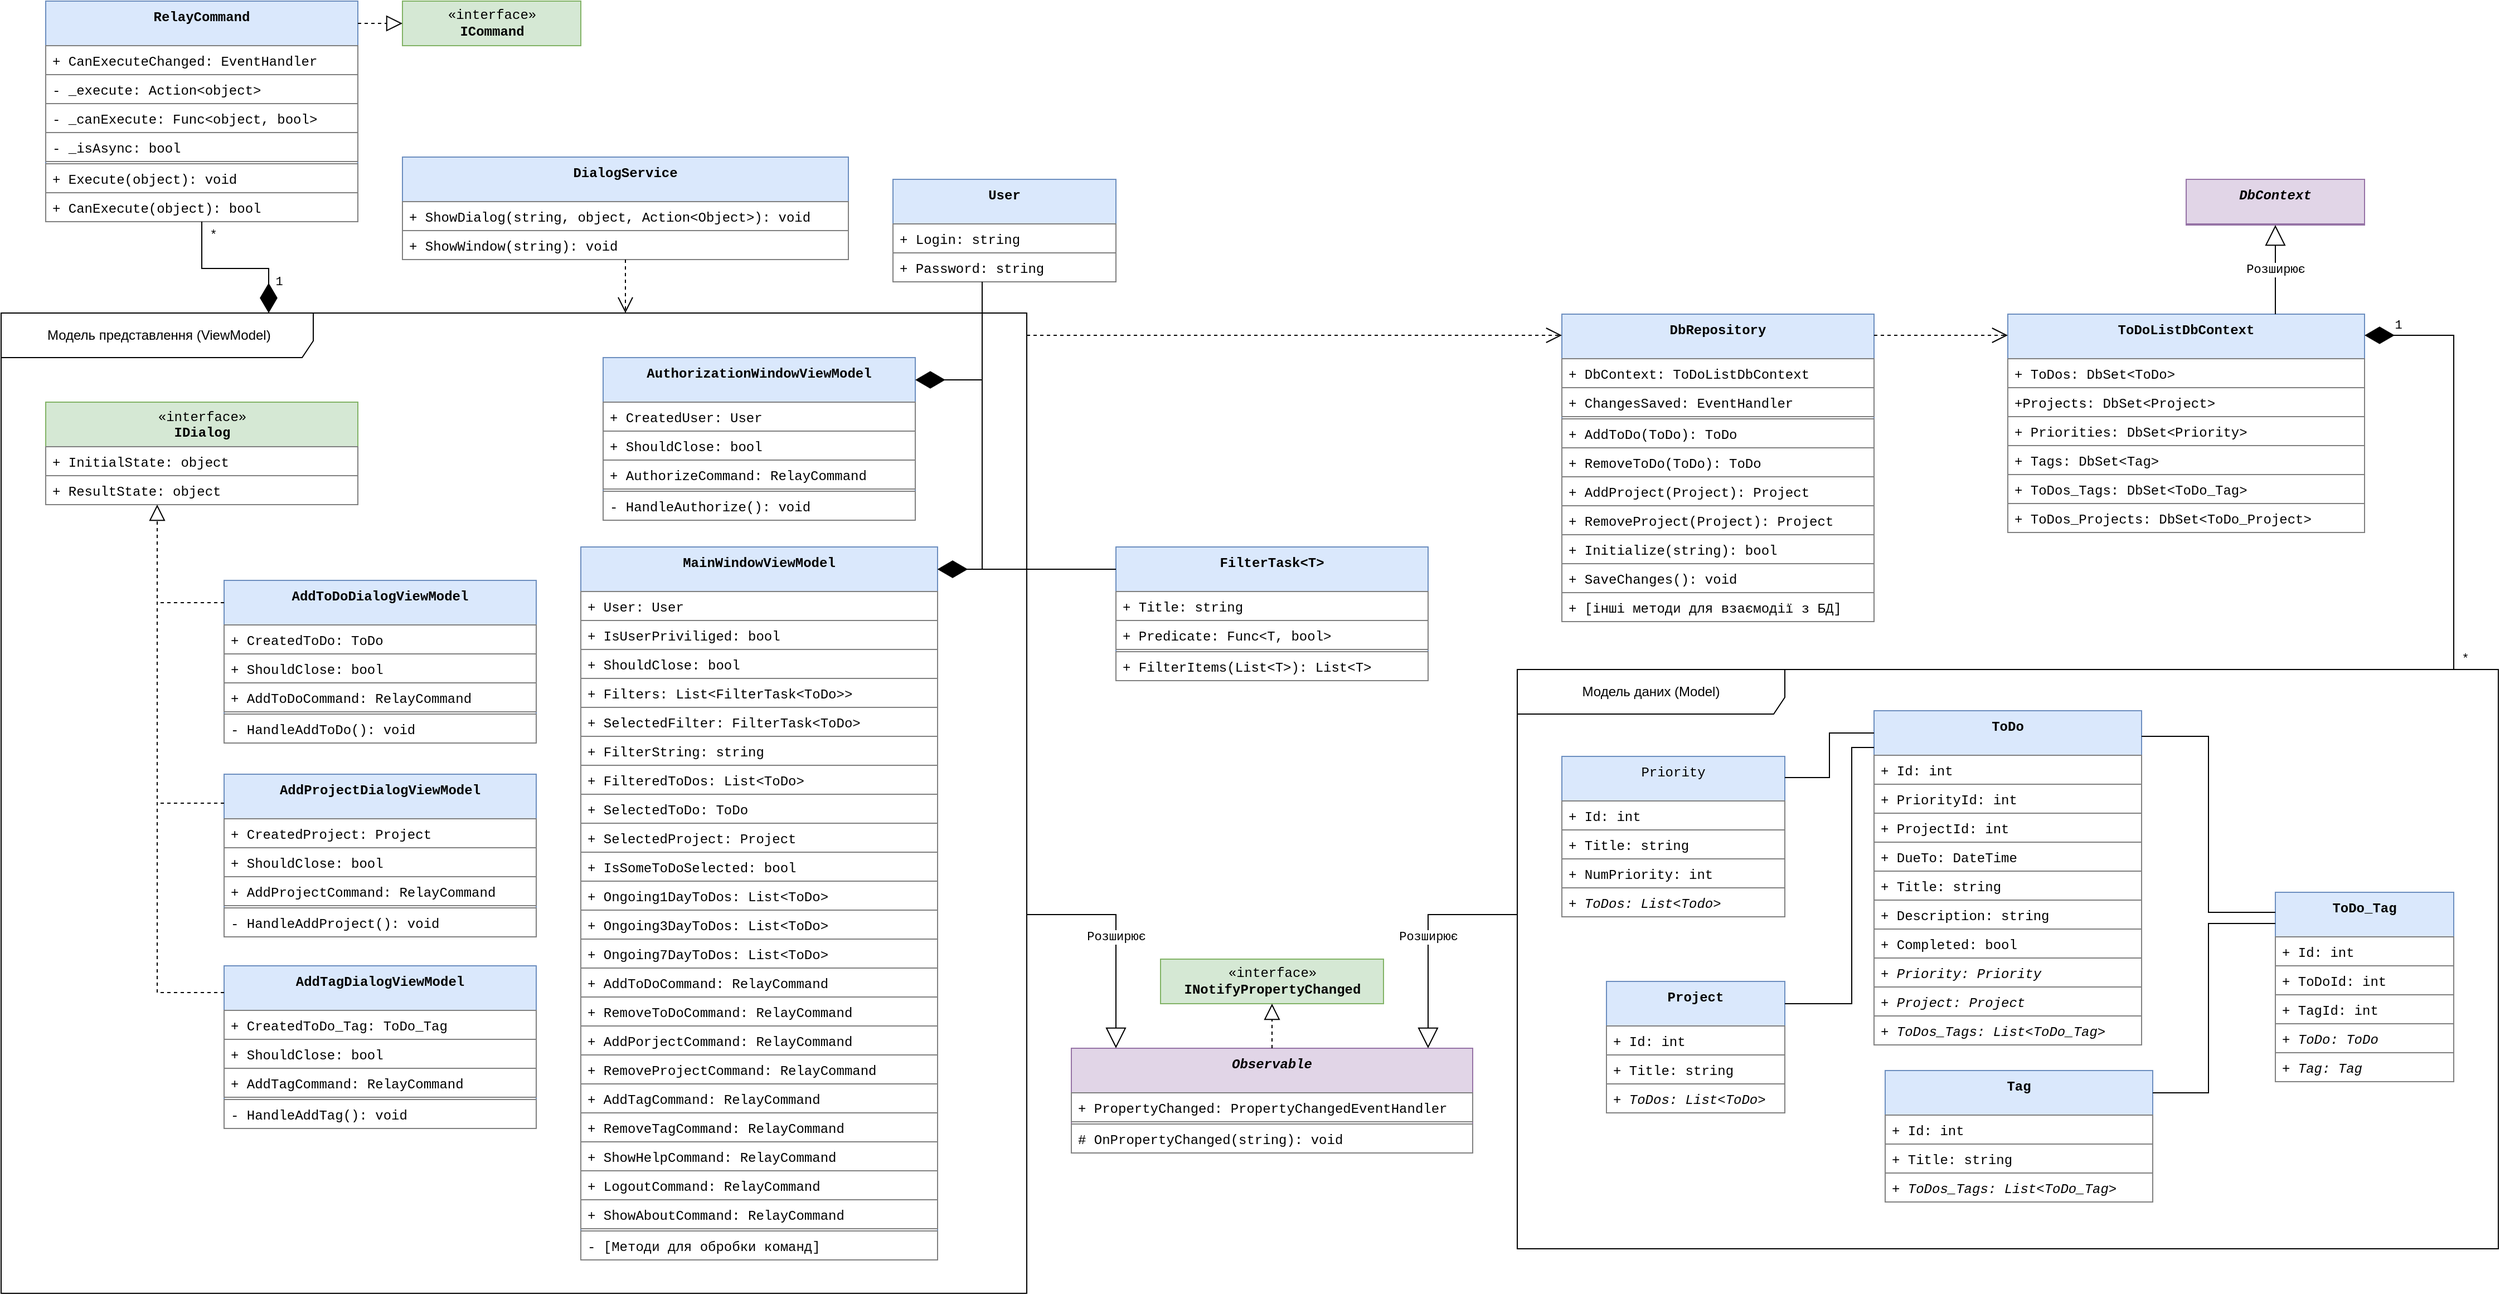 <mxfile version="19.0.3" type="device"><diagram id="RS2l48q-nbAI-4W2mvSe" name="Page-1"><mxGraphModel dx="1182" dy="848" grid="1" gridSize="10" guides="1" tooltips="1" connect="1" arrows="1" fold="1" page="1" pageScale="1" pageWidth="2320" pageHeight="1240" background="#ffffff" math="0" shadow="0"><root><mxCell id="0"/><mxCell id="1" parent="0"/><mxCell id="kv1j0oA7Z8AShm-jn4F2-49" value="&amp;nbsp;Модель представлення (ViewModel)" style="shape=umlFrame;whiteSpace=wrap;html=1;width=280;height=40;" parent="1" vertex="1"><mxGeometry x="40" y="320" width="920" height="880" as="geometry"/></mxCell><mxCell id="WRTjsWJMgyWHEoqQZeNi-57" value="Модель даних (Model)" style="shape=umlFrame;whiteSpace=wrap;html=1;width=240;height=40;" parent="1" vertex="1"><mxGeometry x="1400" y="640" width="880" height="520" as="geometry"/></mxCell><mxCell id="4WrdhrVN4Ro-lNn13zBZ-1" value="Observable" style="swimlane;fontStyle=3;align=center;verticalAlign=top;childLayout=stackLayout;horizontal=1;startSize=40;horizontalStack=0;resizeParent=1;resizeParentMax=0;resizeLast=0;collapsible=1;marginBottom=0;fontFamily=Courier New;fillColor=#e1d5e7;strokeColor=#9673a6;" parent="1" vertex="1"><mxGeometry x="1000" y="980" width="360" height="94" as="geometry"/></mxCell><mxCell id="4WrdhrVN4Ro-lNn13zBZ-2" value="+ PropertyChanged: PropertyChangedEventHandler" style="text;strokeColor=#808080;fillColor=none;align=left;verticalAlign=top;spacingLeft=4;spacingRight=4;overflow=hidden;rotatable=0;points=[[0,0.5],[1,0.5]];portConstraint=eastwest;fontFamily=Courier New;" parent="4WrdhrVN4Ro-lNn13zBZ-1" vertex="1"><mxGeometry y="40" width="360" height="26" as="geometry"/></mxCell><mxCell id="4WrdhrVN4Ro-lNn13zBZ-3" value="" style="line;strokeWidth=2;fillColor=none;align=left;verticalAlign=middle;spacingTop=-1;spacingLeft=3;spacingRight=3;rotatable=0;labelPosition=right;points=[];portConstraint=eastwest;rotation=0;strokeColor=none;" parent="4WrdhrVN4Ro-lNn13zBZ-1" vertex="1"><mxGeometry y="66" width="360" height="2" as="geometry"/></mxCell><mxCell id="4WrdhrVN4Ro-lNn13zBZ-4" value="# OnPropertyChanged(string): void" style="text;strokeColor=#808080;fillColor=none;align=left;verticalAlign=top;spacingLeft=4;spacingRight=4;overflow=hidden;rotatable=0;points=[[0,0.5],[1,0.5]];portConstraint=eastwest;fontFamily=Courier New;" parent="4WrdhrVN4Ro-lNn13zBZ-1" vertex="1"><mxGeometry y="68" width="360" height="26" as="geometry"/></mxCell><mxCell id="4WrdhrVN4Ro-lNn13zBZ-5" value="«interface»&lt;br&gt;&lt;b&gt;INotifyPropertyChanged&lt;/b&gt;" style="html=1;fontFamily=Courier New;fillColor=#d5e8d4;strokeColor=#82b366;" parent="1" vertex="1"><mxGeometry x="1080" y="900" width="200" height="40" as="geometry"/></mxCell><mxCell id="4WrdhrVN4Ro-lNn13zBZ-6" value="" style="endArrow=block;dashed=1;endFill=0;endSize=12;html=1;rounded=0;fontFamily=Courier New;" parent="1" source="4WrdhrVN4Ro-lNn13zBZ-1" target="4WrdhrVN4Ro-lNn13zBZ-5" edge="1"><mxGeometry width="160" relative="1" as="geometry"><mxPoint x="910" y="1226" as="sourcePoint"/><mxPoint x="1070" y="1226" as="targetPoint"/></mxGeometry></mxCell><mxCell id="4WrdhrVN4Ro-lNn13zBZ-7" value="«interface»&lt;br&gt;&lt;b&gt;ICommand&lt;/b&gt;" style="html=1;fontFamily=Courier New;fillColor=#d5e8d4;strokeColor=#82b366;" parent="1" vertex="1"><mxGeometry x="400" y="40" width="160" height="40" as="geometry"/></mxCell><mxCell id="4WrdhrVN4Ro-lNn13zBZ-8" value="RelayCommand" style="swimlane;fontStyle=1;align=center;verticalAlign=top;childLayout=stackLayout;horizontal=1;startSize=40;horizontalStack=0;resizeParent=1;resizeParentMax=0;resizeLast=0;collapsible=1;marginBottom=0;fontFamily=Courier New;fillColor=#dae8fc;strokeColor=#6c8ebf;" parent="1" vertex="1"><mxGeometry x="80" y="40" width="280" height="198" as="geometry"/></mxCell><mxCell id="4WrdhrVN4Ro-lNn13zBZ-9" value="+ CanExecuteChanged: EventHandler" style="text;strokeColor=#808080;fillColor=none;align=left;verticalAlign=top;spacingLeft=4;spacingRight=4;overflow=hidden;rotatable=0;points=[[0,0.5],[1,0.5]];portConstraint=eastwest;fontFamily=Courier New;" parent="4WrdhrVN4Ro-lNn13zBZ-8" vertex="1"><mxGeometry y="40" width="280" height="26" as="geometry"/></mxCell><mxCell id="4WrdhrVN4Ro-lNn13zBZ-13" value="- _execute: Action&lt;object&gt;" style="text;strokeColor=#808080;fillColor=none;align=left;verticalAlign=top;spacingLeft=4;spacingRight=4;overflow=hidden;rotatable=0;points=[[0,0.5],[1,0.5]];portConstraint=eastwest;fontFamily=Courier New;" parent="4WrdhrVN4Ro-lNn13zBZ-8" vertex="1"><mxGeometry y="66" width="280" height="26" as="geometry"/></mxCell><mxCell id="4WrdhrVN4Ro-lNn13zBZ-14" value="- _canExecute: Func&lt;object, bool&gt;" style="text;strokeColor=#808080;fillColor=none;align=left;verticalAlign=top;spacingLeft=4;spacingRight=4;overflow=hidden;rotatable=0;points=[[0,0.5],[1,0.5]];portConstraint=eastwest;fontFamily=Courier New;" parent="4WrdhrVN4Ro-lNn13zBZ-8" vertex="1"><mxGeometry y="92" width="280" height="26" as="geometry"/></mxCell><mxCell id="kv1j0oA7Z8AShm-jn4F2-1" value="- _isAsync: bool" style="text;strokeColor=#808080;fillColor=none;align=left;verticalAlign=top;spacingLeft=4;spacingRight=4;overflow=hidden;rotatable=0;points=[[0,0.5],[1,0.5]];portConstraint=eastwest;fontFamily=Courier New;" parent="4WrdhrVN4Ro-lNn13zBZ-8" vertex="1"><mxGeometry y="118" width="280" height="26" as="geometry"/></mxCell><mxCell id="4WrdhrVN4Ro-lNn13zBZ-10" value="" style="line;strokeWidth=2;fillColor=none;align=left;verticalAlign=middle;spacingTop=-1;spacingLeft=3;spacingRight=3;rotatable=0;labelPosition=right;points=[];portConstraint=eastwest;rotation=0;strokeColor=none;" parent="4WrdhrVN4Ro-lNn13zBZ-8" vertex="1"><mxGeometry y="144" width="280" height="2" as="geometry"/></mxCell><mxCell id="4WrdhrVN4Ro-lNn13zBZ-11" value="+ Execute(object): void" style="text;strokeColor=#808080;fillColor=none;align=left;verticalAlign=top;spacingLeft=4;spacingRight=4;overflow=hidden;rotatable=0;points=[[0,0.5],[1,0.5]];portConstraint=eastwest;fontFamily=Courier New;" parent="4WrdhrVN4Ro-lNn13zBZ-8" vertex="1"><mxGeometry y="146" width="280" height="26" as="geometry"/></mxCell><mxCell id="4WrdhrVN4Ro-lNn13zBZ-15" value="+ CanExecute(object): bool" style="text;strokeColor=#808080;fillColor=none;align=left;verticalAlign=top;spacingLeft=4;spacingRight=4;overflow=hidden;rotatable=0;points=[[0,0.5],[1,0.5]];portConstraint=eastwest;fontFamily=Courier New;" parent="4WrdhrVN4Ro-lNn13zBZ-8" vertex="1"><mxGeometry y="172" width="280" height="26" as="geometry"/></mxCell><mxCell id="4WrdhrVN4Ro-lNn13zBZ-12" value="" style="endArrow=block;dashed=1;endFill=0;endSize=12;html=1;rounded=0;fontFamily=Courier New;edgeStyle=orthogonalEdgeStyle;" parent="1" source="4WrdhrVN4Ro-lNn13zBZ-8" target="4WrdhrVN4Ro-lNn13zBZ-7" edge="1"><mxGeometry width="160" relative="1" as="geometry"><mxPoint x="-770" y="364.5" as="sourcePoint"/><mxPoint x="-770" y="284.5" as="targetPoint"/><Array as="points"><mxPoint x="380" y="60"/><mxPoint x="380" y="60"/></Array></mxGeometry></mxCell><mxCell id="4WrdhrVN4Ro-lNn13zBZ-19" value="AuthorizationWindowViewModel" style="swimlane;fontStyle=1;align=center;verticalAlign=top;childLayout=stackLayout;horizontal=1;startSize=40;horizontalStack=0;resizeParent=1;resizeParentMax=0;resizeLast=0;collapsible=1;marginBottom=0;fontFamily=Courier New;fillColor=#dae8fc;strokeColor=#6c8ebf;" parent="1" vertex="1"><mxGeometry x="580" y="360" width="280" height="146" as="geometry"/></mxCell><mxCell id="kv1j0oA7Z8AShm-jn4F2-19" value="+ CreatedUser: User" style="text;strokeColor=#808080;fillColor=none;align=left;verticalAlign=top;spacingLeft=4;spacingRight=4;overflow=hidden;rotatable=0;points=[[0,0.5],[1,0.5]];portConstraint=eastwest;fontFamily=Courier New;" parent="4WrdhrVN4Ro-lNn13zBZ-19" vertex="1"><mxGeometry y="40" width="280" height="26" as="geometry"/></mxCell><mxCell id="kv1j0oA7Z8AShm-jn4F2-20" value="+ ShouldClose: bool" style="text;strokeColor=#808080;fillColor=none;align=left;verticalAlign=top;spacingLeft=4;spacingRight=4;overflow=hidden;rotatable=0;points=[[0,0.5],[1,0.5]];portConstraint=eastwest;fontFamily=Courier New;" parent="4WrdhrVN4Ro-lNn13zBZ-19" vertex="1"><mxGeometry y="66" width="280" height="26" as="geometry"/></mxCell><mxCell id="4WrdhrVN4Ro-lNn13zBZ-25" value="+ AuthorizeCommand: RelayCommand" style="text;strokeColor=#808080;fillColor=none;align=left;verticalAlign=top;spacingLeft=4;spacingRight=4;overflow=hidden;rotatable=0;points=[[0,0.5],[1,0.5]];portConstraint=eastwest;fontFamily=Courier New;" parent="4WrdhrVN4Ro-lNn13zBZ-19" vertex="1"><mxGeometry y="92" width="280" height="26" as="geometry"/></mxCell><mxCell id="4WrdhrVN4Ro-lNn13zBZ-21" value="" style="line;strokeWidth=2;fillColor=none;align=left;verticalAlign=middle;spacingTop=-1;spacingLeft=3;spacingRight=3;rotatable=0;labelPosition=right;points=[];portConstraint=eastwest;rotation=0;strokeColor=none;" parent="4WrdhrVN4Ro-lNn13zBZ-19" vertex="1"><mxGeometry y="118" width="280" height="2" as="geometry"/></mxCell><mxCell id="4WrdhrVN4Ro-lNn13zBZ-22" value="- HandleAuthorize(): void" style="text;strokeColor=#808080;fillColor=none;align=left;verticalAlign=top;spacingLeft=4;spacingRight=4;overflow=hidden;rotatable=0;points=[[0,0.5],[1,0.5]];portConstraint=eastwest;fontFamily=Courier New;" parent="4WrdhrVN4Ro-lNn13zBZ-19" vertex="1"><mxGeometry y="120" width="280" height="26" as="geometry"/></mxCell><mxCell id="4WrdhrVN4Ro-lNn13zBZ-27" value="*" style="endArrow=diamondThin;endFill=1;endSize=24;html=1;rounded=0;fontFamily=Courier New;edgeStyle=orthogonalEdgeStyle;sketch=0;" parent="1" source="4WrdhrVN4Ro-lNn13zBZ-8" target="kv1j0oA7Z8AShm-jn4F2-49" edge="1"><mxGeometry x="-0.831" y="10" width="160" relative="1" as="geometry"><mxPoint x="-420" y="678.5" as="sourcePoint"/><mxPoint x="-160.0" y="680.077" as="targetPoint"/><Array as="points"><mxPoint x="220" y="280"/><mxPoint x="280" y="280"/></Array><mxPoint as="offset"/></mxGeometry></mxCell><mxCell id="4WrdhrVN4Ro-lNn13zBZ-29" value="1" style="edgeLabel;html=1;align=center;verticalAlign=middle;resizable=0;points=[];fontFamily=Courier New;" parent="4WrdhrVN4Ro-lNn13zBZ-27" vertex="1" connectable="0"><mxGeometry x="0.045" y="1" relative="1" as="geometry"><mxPoint x="37" y="13" as="offset"/></mxGeometry></mxCell><mxCell id="4WrdhrVN4Ro-lNn13zBZ-39" value="ToDo" style="swimlane;fontStyle=1;align=center;verticalAlign=top;childLayout=stackLayout;horizontal=1;startSize=40;horizontalStack=0;resizeParent=1;resizeParentMax=0;resizeLast=0;collapsible=1;marginBottom=0;fontFamily=Courier New;fillColor=#dae8fc;strokeColor=#6c8ebf;" parent="1" vertex="1"><mxGeometry x="1720" y="677" width="240" height="300" as="geometry"/></mxCell><mxCell id="4WrdhrVN4Ro-lNn13zBZ-42" value="+ Id: int" style="text;strokeColor=#808080;fillColor=none;align=left;verticalAlign=top;spacingLeft=4;spacingRight=4;overflow=hidden;rotatable=0;points=[[0,0.5],[1,0.5]];portConstraint=eastwest;fontFamily=Courier New;" parent="4WrdhrVN4Ro-lNn13zBZ-39" vertex="1"><mxGeometry y="40" width="240" height="26" as="geometry"/></mxCell><mxCell id="WRTjsWJMgyWHEoqQZeNi-4" value="+ PriorityId: int" style="text;strokeColor=#808080;fillColor=none;align=left;verticalAlign=top;spacingLeft=4;spacingRight=4;overflow=hidden;rotatable=0;points=[[0,0.5],[1,0.5]];portConstraint=eastwest;fontFamily=Courier New;" parent="4WrdhrVN4Ro-lNn13zBZ-39" vertex="1"><mxGeometry y="66" width="240" height="26" as="geometry"/></mxCell><mxCell id="kv1j0oA7Z8AShm-jn4F2-7" value="+ ProjectId: int" style="text;strokeColor=#808080;fillColor=none;align=left;verticalAlign=top;spacingLeft=4;spacingRight=4;overflow=hidden;rotatable=0;points=[[0,0.5],[1,0.5]];portConstraint=eastwest;fontFamily=Courier New;" parent="4WrdhrVN4Ro-lNn13zBZ-39" vertex="1"><mxGeometry y="92" width="240" height="26" as="geometry"/></mxCell><mxCell id="WRTjsWJMgyWHEoqQZeNi-1" value="+ DueTo: DateTime" style="text;strokeColor=#808080;fillColor=none;align=left;verticalAlign=top;spacingLeft=4;spacingRight=4;overflow=hidden;rotatable=0;points=[[0,0.5],[1,0.5]];portConstraint=eastwest;fontFamily=Courier New;" parent="4WrdhrVN4Ro-lNn13zBZ-39" vertex="1"><mxGeometry y="118" width="240" height="26" as="geometry"/></mxCell><mxCell id="WRTjsWJMgyWHEoqQZeNi-2" value="+ Title: string" style="text;strokeColor=#808080;fillColor=none;align=left;verticalAlign=top;spacingLeft=4;spacingRight=4;overflow=hidden;rotatable=0;points=[[0,0.5],[1,0.5]];portConstraint=eastwest;fontFamily=Courier New;" parent="4WrdhrVN4Ro-lNn13zBZ-39" vertex="1"><mxGeometry y="144" width="240" height="26" as="geometry"/></mxCell><mxCell id="WRTjsWJMgyWHEoqQZeNi-3" value="+ Description: string" style="text;strokeColor=#808080;fillColor=none;align=left;verticalAlign=top;spacingLeft=4;spacingRight=4;overflow=hidden;rotatable=0;points=[[0,0.5],[1,0.5]];portConstraint=eastwest;fontFamily=Courier New;" parent="4WrdhrVN4Ro-lNn13zBZ-39" vertex="1"><mxGeometry y="170" width="240" height="26" as="geometry"/></mxCell><mxCell id="kv1j0oA7Z8AShm-jn4F2-8" value="+ Completed: bool" style="text;strokeColor=#808080;fillColor=none;align=left;verticalAlign=top;spacingLeft=4;spacingRight=4;overflow=hidden;rotatable=0;points=[[0,0.5],[1,0.5]];portConstraint=eastwest;fontFamily=Courier New;" parent="4WrdhrVN4Ro-lNn13zBZ-39" vertex="1"><mxGeometry y="196" width="240" height="26" as="geometry"/></mxCell><mxCell id="WRTjsWJMgyWHEoqQZeNi-5" value="+ Priority: Priority" style="text;strokeColor=#808080;fillColor=none;align=left;verticalAlign=top;spacingLeft=4;spacingRight=4;overflow=hidden;rotatable=0;points=[[0,0.5],[1,0.5]];portConstraint=eastwest;fontFamily=Courier New;fontStyle=2" parent="4WrdhrVN4Ro-lNn13zBZ-39" vertex="1"><mxGeometry y="222" width="240" height="26" as="geometry"/></mxCell><mxCell id="WRTjsWJMgyWHEoqQZeNi-24" value="+ Project: Project" style="text;strokeColor=#808080;fillColor=none;align=left;verticalAlign=top;spacingLeft=4;spacingRight=4;overflow=hidden;rotatable=0;points=[[0,0.5],[1,0.5]];portConstraint=eastwest;fontFamily=Courier New;fontStyle=2" parent="4WrdhrVN4Ro-lNn13zBZ-39" vertex="1"><mxGeometry y="248" width="240" height="26" as="geometry"/></mxCell><mxCell id="WRTjsWJMgyWHEoqQZeNi-23" value="+ ToDos_Tags: List&lt;ToDo_Tag&gt;" style="text;strokeColor=#808080;fillColor=none;align=left;verticalAlign=top;spacingLeft=4;spacingRight=4;overflow=hidden;rotatable=0;points=[[0,0.5],[1,0.5]];portConstraint=eastwest;fontFamily=Courier New;fontStyle=2" parent="4WrdhrVN4Ro-lNn13zBZ-39" vertex="1"><mxGeometry y="274" width="240" height="26" as="geometry"/></mxCell><mxCell id="WRTjsWJMgyWHEoqQZeNi-7" value="Priority" style="swimlane;fontStyle=0;align=center;verticalAlign=top;childLayout=stackLayout;horizontal=1;startSize=40;horizontalStack=0;resizeParent=1;resizeParentMax=0;resizeLast=0;collapsible=1;marginBottom=0;fontFamily=Courier New;fillColor=#dae8fc;strokeColor=#6c8ebf;" parent="1" vertex="1"><mxGeometry x="1440" y="718" width="200" height="144" as="geometry"/></mxCell><mxCell id="WRTjsWJMgyWHEoqQZeNi-8" value="+ Id: int" style="text;strokeColor=#808080;fillColor=none;align=left;verticalAlign=top;spacingLeft=4;spacingRight=4;overflow=hidden;rotatable=0;points=[[0,0.5],[1,0.5]];portConstraint=eastwest;fontFamily=Courier New;" parent="WRTjsWJMgyWHEoqQZeNi-7" vertex="1"><mxGeometry y="40" width="200" height="26" as="geometry"/></mxCell><mxCell id="WRTjsWJMgyWHEoqQZeNi-14" value="+ Title: string" style="text;strokeColor=#808080;fillColor=none;align=left;verticalAlign=top;spacingLeft=4;spacingRight=4;overflow=hidden;rotatable=0;points=[[0,0.5],[1,0.5]];portConstraint=eastwest;fontFamily=Courier New;" parent="WRTjsWJMgyWHEoqQZeNi-7" vertex="1"><mxGeometry y="66" width="200" height="26" as="geometry"/></mxCell><mxCell id="WRTjsWJMgyWHEoqQZeNi-15" value="+ NumPriority: int" style="text;strokeColor=#808080;fillColor=none;align=left;verticalAlign=top;spacingLeft=4;spacingRight=4;overflow=hidden;rotatable=0;points=[[0,0.5],[1,0.5]];portConstraint=eastwest;fontFamily=Courier New;" parent="WRTjsWJMgyWHEoqQZeNi-7" vertex="1"><mxGeometry y="92" width="200" height="26" as="geometry"/></mxCell><mxCell id="WRTjsWJMgyWHEoqQZeNi-16" value="+ ToDos: List&lt;Todo&gt;" style="text;strokeColor=#808080;fillColor=none;align=left;verticalAlign=top;spacingLeft=4;spacingRight=4;overflow=hidden;rotatable=0;points=[[0,0.5],[1,0.5]];portConstraint=eastwest;fontFamily=Courier New;fontStyle=2" parent="WRTjsWJMgyWHEoqQZeNi-7" vertex="1"><mxGeometry y="118" width="200" height="26" as="geometry"/></mxCell><mxCell id="WRTjsWJMgyWHEoqQZeNi-17" value="Tag" style="swimlane;fontStyle=1;align=center;verticalAlign=top;childLayout=stackLayout;horizontal=1;startSize=40;horizontalStack=0;resizeParent=1;resizeParentMax=0;resizeLast=0;collapsible=1;marginBottom=0;fontFamily=Courier New;fillColor=#dae8fc;strokeColor=#6c8ebf;" parent="1" vertex="1"><mxGeometry x="1730" y="1000" width="240" height="118" as="geometry"/></mxCell><mxCell id="WRTjsWJMgyWHEoqQZeNi-18" value="+ Id: int" style="text;strokeColor=#808080;fillColor=none;align=left;verticalAlign=top;spacingLeft=4;spacingRight=4;overflow=hidden;rotatable=0;points=[[0,0.5],[1,0.5]];portConstraint=eastwest;fontFamily=Courier New;" parent="WRTjsWJMgyWHEoqQZeNi-17" vertex="1"><mxGeometry y="40" width="240" height="26" as="geometry"/></mxCell><mxCell id="WRTjsWJMgyWHEoqQZeNi-19" value="+ Title: string" style="text;strokeColor=#808080;fillColor=none;align=left;verticalAlign=top;spacingLeft=4;spacingRight=4;overflow=hidden;rotatable=0;points=[[0,0.5],[1,0.5]];portConstraint=eastwest;fontFamily=Courier New;" parent="WRTjsWJMgyWHEoqQZeNi-17" vertex="1"><mxGeometry y="66" width="240" height="26" as="geometry"/></mxCell><mxCell id="WRTjsWJMgyWHEoqQZeNi-22" value="+ ToDos_Tags: List&lt;ToDo_Tag&gt;" style="text;strokeColor=#808080;fillColor=none;align=left;verticalAlign=top;spacingLeft=4;spacingRight=4;overflow=hidden;rotatable=0;points=[[0,0.5],[1,0.5]];portConstraint=eastwest;fontFamily=Courier New;fontStyle=2" parent="WRTjsWJMgyWHEoqQZeNi-17" vertex="1"><mxGeometry y="92" width="240" height="26" as="geometry"/></mxCell><mxCell id="WRTjsWJMgyWHEoqQZeNi-25" value="ToDo_Tag" style="swimlane;fontStyle=1;align=center;verticalAlign=top;childLayout=stackLayout;horizontal=1;startSize=40;horizontalStack=0;resizeParent=1;resizeParentMax=0;resizeLast=0;collapsible=1;marginBottom=0;fontFamily=Courier New;fillColor=#dae8fc;strokeColor=#6c8ebf;" parent="1" vertex="1"><mxGeometry x="2080" y="840" width="160" height="170" as="geometry"/></mxCell><mxCell id="WRTjsWJMgyWHEoqQZeNi-26" value="+ Id: int" style="text;strokeColor=#808080;fillColor=none;align=left;verticalAlign=top;spacingLeft=4;spacingRight=4;overflow=hidden;rotatable=0;points=[[0,0.5],[1,0.5]];portConstraint=eastwest;fontFamily=Courier New;" parent="WRTjsWJMgyWHEoqQZeNi-25" vertex="1"><mxGeometry y="40" width="160" height="26" as="geometry"/></mxCell><mxCell id="WRTjsWJMgyWHEoqQZeNi-27" value="+ ToDoId: int" style="text;strokeColor=#808080;fillColor=none;align=left;verticalAlign=top;spacingLeft=4;spacingRight=4;overflow=hidden;rotatable=0;points=[[0,0.5],[1,0.5]];portConstraint=eastwest;fontFamily=Courier New;" parent="WRTjsWJMgyWHEoqQZeNi-25" vertex="1"><mxGeometry y="66" width="160" height="26" as="geometry"/></mxCell><mxCell id="WRTjsWJMgyWHEoqQZeNi-29" value="+ TagId: int" style="text;strokeColor=#808080;fillColor=none;align=left;verticalAlign=top;spacingLeft=4;spacingRight=4;overflow=hidden;rotatable=0;points=[[0,0.5],[1,0.5]];portConstraint=eastwest;fontFamily=Courier New;" parent="WRTjsWJMgyWHEoqQZeNi-25" vertex="1"><mxGeometry y="92" width="160" height="26" as="geometry"/></mxCell><mxCell id="WRTjsWJMgyWHEoqQZeNi-28" value="+ ToDo: ToDo" style="text;strokeColor=#808080;fillColor=none;align=left;verticalAlign=top;spacingLeft=4;spacingRight=4;overflow=hidden;rotatable=0;points=[[0,0.5],[1,0.5]];portConstraint=eastwest;fontFamily=Courier New;fontStyle=2" parent="WRTjsWJMgyWHEoqQZeNi-25" vertex="1"><mxGeometry y="118" width="160" height="26" as="geometry"/></mxCell><mxCell id="WRTjsWJMgyWHEoqQZeNi-30" value="+ Tag: Tag" style="text;strokeColor=#808080;fillColor=none;align=left;verticalAlign=top;spacingLeft=4;spacingRight=4;overflow=hidden;rotatable=0;points=[[0,0.5],[1,0.5]];portConstraint=eastwest;fontFamily=Courier New;fontStyle=2" parent="WRTjsWJMgyWHEoqQZeNi-25" vertex="1"><mxGeometry y="144" width="160" height="26" as="geometry"/></mxCell><mxCell id="WRTjsWJMgyWHEoqQZeNi-32" value="Project" style="swimlane;fontStyle=1;align=center;verticalAlign=top;childLayout=stackLayout;horizontal=1;startSize=40;horizontalStack=0;resizeParent=1;resizeParentMax=0;resizeLast=0;collapsible=1;marginBottom=0;fontFamily=Courier New;fillColor=#dae8fc;strokeColor=#6c8ebf;" parent="1" vertex="1"><mxGeometry x="1480" y="920" width="160" height="118" as="geometry"/></mxCell><mxCell id="WRTjsWJMgyWHEoqQZeNi-33" value="+ Id: int" style="text;strokeColor=#808080;fillColor=none;align=left;verticalAlign=top;spacingLeft=4;spacingRight=4;overflow=hidden;rotatable=0;points=[[0,0.5],[1,0.5]];portConstraint=eastwest;fontFamily=Courier New;" parent="WRTjsWJMgyWHEoqQZeNi-32" vertex="1"><mxGeometry y="40" width="160" height="26" as="geometry"/></mxCell><mxCell id="WRTjsWJMgyWHEoqQZeNi-34" value="+ Title: string" style="text;strokeColor=#808080;fillColor=none;align=left;verticalAlign=top;spacingLeft=4;spacingRight=4;overflow=hidden;rotatable=0;points=[[0,0.5],[1,0.5]];portConstraint=eastwest;fontFamily=Courier New;" parent="WRTjsWJMgyWHEoqQZeNi-32" vertex="1"><mxGeometry y="66" width="160" height="26" as="geometry"/></mxCell><mxCell id="WRTjsWJMgyWHEoqQZeNi-35" value="+ ToDos: List&lt;ToDo&gt;" style="text;strokeColor=#808080;fillColor=none;align=left;verticalAlign=top;spacingLeft=4;spacingRight=4;overflow=hidden;rotatable=0;points=[[0,0.5],[1,0.5]];portConstraint=eastwest;fontFamily=Courier New;fontStyle=2" parent="WRTjsWJMgyWHEoqQZeNi-32" vertex="1"><mxGeometry y="92" width="160" height="26" as="geometry"/></mxCell><mxCell id="WRTjsWJMgyWHEoqQZeNi-50" value="" style="endArrow=none;html=1;rounded=0;edgeStyle=orthogonalEdgeStyle;" parent="1" source="WRTjsWJMgyWHEoqQZeNi-7" target="4WrdhrVN4Ro-lNn13zBZ-39" edge="1"><mxGeometry width="50" height="50" relative="1" as="geometry"><mxPoint x="1600" y="707" as="sourcePoint"/><mxPoint x="1650" y="657" as="targetPoint"/><Array as="points"><mxPoint x="1680" y="737"/><mxPoint x="1680" y="697"/></Array></mxGeometry></mxCell><mxCell id="WRTjsWJMgyWHEoqQZeNi-51" value="" style="endArrow=none;html=1;rounded=0;edgeStyle=orthogonalEdgeStyle;" parent="1" source="WRTjsWJMgyWHEoqQZeNi-17" target="WRTjsWJMgyWHEoqQZeNi-25" edge="1"><mxGeometry width="50" height="50" relative="1" as="geometry"><mxPoint x="1990" y="902" as="sourcePoint"/><mxPoint x="2070" y="862" as="targetPoint"/><Array as="points"><mxPoint x="2020" y="1020"/><mxPoint x="2020" y="868"/></Array></mxGeometry></mxCell><mxCell id="WRTjsWJMgyWHEoqQZeNi-52" value="" style="endArrow=none;html=1;rounded=0;edgeStyle=orthogonalEdgeStyle;" parent="1" source="4WrdhrVN4Ro-lNn13zBZ-39" target="WRTjsWJMgyWHEoqQZeNi-25" edge="1"><mxGeometry width="50" height="50" relative="1" as="geometry"><mxPoint x="1990" y="987" as="sourcePoint"/><mxPoint x="2130" y="857" as="targetPoint"/><Array as="points"><mxPoint x="2020" y="700"/><mxPoint x="2020" y="858"/></Array></mxGeometry></mxCell><mxCell id="WRTjsWJMgyWHEoqQZeNi-54" value="" style="endArrow=none;html=1;rounded=0;edgeStyle=orthogonalEdgeStyle;" parent="1" source="4WrdhrVN4Ro-lNn13zBZ-39" target="WRTjsWJMgyWHEoqQZeNi-32" edge="1"><mxGeometry width="50" height="50" relative="1" as="geometry"><mxPoint x="1980" y="701.99" as="sourcePoint"/><mxPoint x="2120" y="588" as="targetPoint"/><Array as="points"><mxPoint x="1700" y="710"/><mxPoint x="1700" y="940"/></Array></mxGeometry></mxCell><mxCell id="WRTjsWJMgyWHEoqQZeNi-59" value="Розширює" style="endArrow=block;endSize=16;endFill=0;html=1;rounded=0;fontFamily=Courier New;edgeStyle=orthogonalEdgeStyle;" parent="1" source="WRTjsWJMgyWHEoqQZeNi-57" target="4WrdhrVN4Ro-lNn13zBZ-1" edge="1"><mxGeometry width="160" relative="1" as="geometry"><mxPoint x="950" y="594" as="sourcePoint"/><mxPoint x="950" y="491.0" as="targetPoint"/><Array as="points"><mxPoint x="1320" y="860"/></Array></mxGeometry></mxCell><mxCell id="WRTjsWJMgyWHEoqQZeNi-65" value="DbContext" style="swimlane;fontStyle=3;align=center;verticalAlign=top;childLayout=stackLayout;horizontal=1;startSize=40;horizontalStack=0;resizeParent=1;resizeParentMax=0;resizeLast=0;collapsible=1;marginBottom=0;fontFamily=Courier New;fillColor=#e1d5e7;strokeColor=#9673a6;" parent="1" vertex="1"><mxGeometry x="2000" y="200" width="160" height="41" as="geometry"/></mxCell><mxCell id="WRTjsWJMgyWHEoqQZeNi-69" value="ToDoListDbContext" style="swimlane;fontStyle=1;align=center;verticalAlign=top;childLayout=stackLayout;horizontal=1;startSize=40;horizontalStack=0;resizeParent=1;resizeParentMax=0;resizeLast=0;collapsible=1;marginBottom=0;fontFamily=Courier New;fillColor=#dae8fc;strokeColor=#6c8ebf;" parent="1" vertex="1"><mxGeometry x="1840" y="321" width="320" height="196" as="geometry"/></mxCell><mxCell id="WRTjsWJMgyWHEoqQZeNi-70" value="+ ToDos: DbSet&lt;ToDo&gt;" style="text;strokeColor=#808080;fillColor=none;align=left;verticalAlign=top;spacingLeft=4;spacingRight=4;overflow=hidden;rotatable=0;points=[[0,0.5],[1,0.5]];portConstraint=eastwest;fontFamily=Courier New;" parent="WRTjsWJMgyWHEoqQZeNi-69" vertex="1"><mxGeometry y="40" width="320" height="26" as="geometry"/></mxCell><mxCell id="WRTjsWJMgyWHEoqQZeNi-76" value="+Projects: DbSet&lt;Project&gt;" style="text;strokeColor=#808080;fillColor=none;align=left;verticalAlign=top;spacingLeft=4;spacingRight=4;overflow=hidden;rotatable=0;points=[[0,0.5],[1,0.5]];portConstraint=eastwest;fontFamily=Courier New;" parent="WRTjsWJMgyWHEoqQZeNi-69" vertex="1"><mxGeometry y="66" width="320" height="26" as="geometry"/></mxCell><mxCell id="WRTjsWJMgyWHEoqQZeNi-80" value="+ Priorities: DbSet&lt;Priority&gt;" style="text;strokeColor=#808080;fillColor=none;align=left;verticalAlign=top;spacingLeft=4;spacingRight=4;overflow=hidden;rotatable=0;points=[[0,0.5],[1,0.5]];portConstraint=eastwest;fontFamily=Courier New;" parent="WRTjsWJMgyWHEoqQZeNi-69" vertex="1"><mxGeometry y="92" width="320" height="26" as="geometry"/></mxCell><mxCell id="WRTjsWJMgyWHEoqQZeNi-77" value="+ Tags: DbSet&lt;Tag&gt;" style="text;strokeColor=#808080;fillColor=none;align=left;verticalAlign=top;spacingLeft=4;spacingRight=4;overflow=hidden;rotatable=0;points=[[0,0.5],[1,0.5]];portConstraint=eastwest;fontFamily=Courier New;" parent="WRTjsWJMgyWHEoqQZeNi-69" vertex="1"><mxGeometry y="118" width="320" height="26" as="geometry"/></mxCell><mxCell id="WRTjsWJMgyWHEoqQZeNi-78" value="+ ToDos_Tags: DbSet&lt;ToDo_Tag&gt;" style="text;strokeColor=#808080;fillColor=none;align=left;verticalAlign=top;spacingLeft=4;spacingRight=4;overflow=hidden;rotatable=0;points=[[0,0.5],[1,0.5]];portConstraint=eastwest;fontFamily=Courier New;" parent="WRTjsWJMgyWHEoqQZeNi-69" vertex="1"><mxGeometry y="144" width="320" height="26" as="geometry"/></mxCell><mxCell id="WRTjsWJMgyWHEoqQZeNi-79" value="+ ToDos_Projects: DbSet&lt;ToDo_Project&gt;" style="text;strokeColor=#808080;fillColor=none;align=left;verticalAlign=top;spacingLeft=4;spacingRight=4;overflow=hidden;rotatable=0;points=[[0,0.5],[1,0.5]];portConstraint=eastwest;fontFamily=Courier New;" parent="WRTjsWJMgyWHEoqQZeNi-69" vertex="1"><mxGeometry y="170" width="320" height="26" as="geometry"/></mxCell><mxCell id="WRTjsWJMgyWHEoqQZeNi-84" value="DbRepository" style="swimlane;fontStyle=1;align=center;verticalAlign=top;childLayout=stackLayout;horizontal=1;startSize=40;horizontalStack=0;resizeParent=1;resizeParentMax=0;resizeLast=0;collapsible=1;marginBottom=0;fontFamily=Courier New;fillColor=#dae8fc;strokeColor=#6c8ebf;" parent="1" vertex="1"><mxGeometry x="1440" y="321" width="280" height="276" as="geometry"/></mxCell><mxCell id="WRTjsWJMgyWHEoqQZeNi-85" value="+ DbContext: ToDoListDbContext" style="text;strokeColor=#808080;fillColor=none;align=left;verticalAlign=top;spacingLeft=4;spacingRight=4;overflow=hidden;rotatable=0;points=[[0,0.5],[1,0.5]];portConstraint=eastwest;fontFamily=Courier New;" parent="WRTjsWJMgyWHEoqQZeNi-84" vertex="1"><mxGeometry y="40" width="280" height="26" as="geometry"/></mxCell><mxCell id="kv1j0oA7Z8AShm-jn4F2-4" value="+ ChangesSaved: EventHandler" style="text;strokeColor=#808080;fillColor=none;align=left;verticalAlign=top;spacingLeft=4;spacingRight=4;overflow=hidden;rotatable=0;points=[[0,0.5],[1,0.5]];portConstraint=eastwest;fontFamily=Courier New;" parent="WRTjsWJMgyWHEoqQZeNi-84" vertex="1"><mxGeometry y="66" width="280" height="26" as="geometry"/></mxCell><mxCell id="WRTjsWJMgyWHEoqQZeNi-89" value="" style="line;strokeWidth=2;fillColor=none;align=left;verticalAlign=middle;spacingTop=-1;spacingLeft=3;spacingRight=3;rotatable=0;labelPosition=right;points=[];portConstraint=eastwest;rotation=0;strokeColor=none;" parent="WRTjsWJMgyWHEoqQZeNi-84" vertex="1"><mxGeometry y="92" width="280" height="2" as="geometry"/></mxCell><mxCell id="WRTjsWJMgyWHEoqQZeNi-95" value="+ AddToDo(ToDo): ToDo" style="text;strokeColor=#808080;fillColor=none;align=left;verticalAlign=top;spacingLeft=4;spacingRight=4;overflow=hidden;rotatable=0;points=[[0,0.5],[1,0.5]];portConstraint=eastwest;fontFamily=Courier New;" parent="WRTjsWJMgyWHEoqQZeNi-84" vertex="1"><mxGeometry y="94" width="280" height="26" as="geometry"/></mxCell><mxCell id="WRTjsWJMgyWHEoqQZeNi-96" value="+ RemoveToDo(ToDo): ToDo" style="text;strokeColor=#808080;fillColor=none;align=left;verticalAlign=top;spacingLeft=4;spacingRight=4;overflow=hidden;rotatable=0;points=[[0,0.5],[1,0.5]];portConstraint=eastwest;fontFamily=Courier New;" parent="WRTjsWJMgyWHEoqQZeNi-84" vertex="1"><mxGeometry y="120" width="280" height="26" as="geometry"/></mxCell><mxCell id="kv1j0oA7Z8AShm-jn4F2-2" value="+ AddProject(Project): Project" style="text;strokeColor=#808080;fillColor=none;align=left;verticalAlign=top;spacingLeft=4;spacingRight=4;overflow=hidden;rotatable=0;points=[[0,0.5],[1,0.5]];portConstraint=eastwest;fontFamily=Courier New;" parent="WRTjsWJMgyWHEoqQZeNi-84" vertex="1"><mxGeometry y="146" width="280" height="26" as="geometry"/></mxCell><mxCell id="kv1j0oA7Z8AShm-jn4F2-3" value="+ RemoveProject(Project): Project" style="text;strokeColor=#808080;fillColor=none;align=left;verticalAlign=top;spacingLeft=4;spacingRight=4;overflow=hidden;rotatable=0;points=[[0,0.5],[1,0.5]];portConstraint=eastwest;fontFamily=Courier New;" parent="WRTjsWJMgyWHEoqQZeNi-84" vertex="1"><mxGeometry y="172" width="280" height="26" as="geometry"/></mxCell><mxCell id="kv1j0oA7Z8AShm-jn4F2-6" value="+ Initialize(string): bool" style="text;strokeColor=#808080;fillColor=none;align=left;verticalAlign=top;spacingLeft=4;spacingRight=4;overflow=hidden;rotatable=0;points=[[0,0.5],[1,0.5]];portConstraint=eastwest;fontFamily=Courier New;" parent="WRTjsWJMgyWHEoqQZeNi-84" vertex="1"><mxGeometry y="198" width="280" height="26" as="geometry"/></mxCell><mxCell id="kv1j0oA7Z8AShm-jn4F2-5" value="+ SaveChanges(): void" style="text;strokeColor=#808080;fillColor=none;align=left;verticalAlign=top;spacingLeft=4;spacingRight=4;overflow=hidden;rotatable=0;points=[[0,0.5],[1,0.5]];portConstraint=eastwest;fontFamily=Courier New;" parent="WRTjsWJMgyWHEoqQZeNi-84" vertex="1"><mxGeometry y="224" width="280" height="26" as="geometry"/></mxCell><mxCell id="WRTjsWJMgyWHEoqQZeNi-100" value="+ [інші методи для взаємодії з БД]" style="text;strokeColor=#808080;fillColor=none;align=left;verticalAlign=top;spacingLeft=4;spacingRight=4;overflow=hidden;rotatable=0;points=[[0,0.5],[1,0.5]];portConstraint=eastwest;fontFamily=Courier New;" parent="WRTjsWJMgyWHEoqQZeNi-84" vertex="1"><mxGeometry y="250" width="280" height="26" as="geometry"/></mxCell><mxCell id="WRTjsWJMgyWHEoqQZeNi-118" value="" style="endArrow=open;endSize=12;dashed=1;html=1;rounded=0;edgeStyle=orthogonalEdgeStyle;" parent="1" source="kv1j0oA7Z8AShm-jn4F2-49" target="WRTjsWJMgyWHEoqQZeNi-84" edge="1"><mxGeometry width="160" relative="1" as="geometry"><mxPoint x="990" y="476" as="sourcePoint"/><mxPoint x="1150" y="476" as="targetPoint"/><Array as="points"><mxPoint x="1120" y="340"/><mxPoint x="1120" y="340"/></Array></mxGeometry></mxCell><mxCell id="WRTjsWJMgyWHEoqQZeNi-102" value="MainWindowViewModel" style="swimlane;fontStyle=1;align=center;verticalAlign=top;childLayout=stackLayout;horizontal=1;startSize=40;horizontalStack=0;resizeParent=1;resizeParentMax=0;resizeLast=0;collapsible=1;marginBottom=0;fontFamily=Courier New;fillColor=#dae8fc;strokeColor=#6c8ebf;" parent="1" vertex="1"><mxGeometry x="560" y="530" width="320" height="640" as="geometry"/></mxCell><mxCell id="kv1j0oA7Z8AShm-jn4F2-10" value="+ User: User" style="text;strokeColor=#808080;fillColor=none;align=left;verticalAlign=top;spacingLeft=4;spacingRight=4;overflow=hidden;rotatable=0;points=[[0,0.5],[1,0.5]];portConstraint=eastwest;fontFamily=Courier New;" parent="WRTjsWJMgyWHEoqQZeNi-102" vertex="1"><mxGeometry y="40" width="320" height="26" as="geometry"/></mxCell><mxCell id="kv1j0oA7Z8AShm-jn4F2-11" value="+ IsUserPriviliged: bool" style="text;strokeColor=#808080;fillColor=none;align=left;verticalAlign=top;spacingLeft=4;spacingRight=4;overflow=hidden;rotatable=0;points=[[0,0.5],[1,0.5]];portConstraint=eastwest;fontFamily=Courier New;" parent="WRTjsWJMgyWHEoqQZeNi-102" vertex="1"><mxGeometry y="66" width="320" height="26" as="geometry"/></mxCell><mxCell id="kv1j0oA7Z8AShm-jn4F2-12" value="+ ShouldClose: bool" style="text;strokeColor=#808080;fillColor=none;align=left;verticalAlign=top;spacingLeft=4;spacingRight=4;overflow=hidden;rotatable=0;points=[[0,0.5],[1,0.5]];portConstraint=eastwest;fontFamily=Courier New;" parent="WRTjsWJMgyWHEoqQZeNi-102" vertex="1"><mxGeometry y="92" width="320" height="26" as="geometry"/></mxCell><mxCell id="kv1j0oA7Z8AShm-jn4F2-13" value="+ Filters: List&lt;FilterTask&lt;ToDo&gt;&gt;" style="text;strokeColor=#808080;fillColor=none;align=left;verticalAlign=top;spacingLeft=4;spacingRight=4;overflow=hidden;rotatable=0;points=[[0,0.5],[1,0.5]];portConstraint=eastwest;fontFamily=Courier New;" parent="WRTjsWJMgyWHEoqQZeNi-102" vertex="1"><mxGeometry y="118" width="320" height="26" as="geometry"/></mxCell><mxCell id="kv1j0oA7Z8AShm-jn4F2-14" value="+ SelectedFilter: FilterTask&lt;ToDo&gt;" style="text;strokeColor=#808080;fillColor=none;align=left;verticalAlign=top;spacingLeft=4;spacingRight=4;overflow=hidden;rotatable=0;points=[[0,0.5],[1,0.5]];portConstraint=eastwest;fontFamily=Courier New;" parent="WRTjsWJMgyWHEoqQZeNi-102" vertex="1"><mxGeometry y="144" width="320" height="26" as="geometry"/></mxCell><mxCell id="kv1j0oA7Z8AShm-jn4F2-15" value="+ FilterString: string" style="text;strokeColor=#808080;fillColor=none;align=left;verticalAlign=top;spacingLeft=4;spacingRight=4;overflow=hidden;rotatable=0;points=[[0,0.5],[1,0.5]];portConstraint=eastwest;fontFamily=Courier New;" parent="WRTjsWJMgyWHEoqQZeNi-102" vertex="1"><mxGeometry y="170" width="320" height="26" as="geometry"/></mxCell><mxCell id="kv1j0oA7Z8AShm-jn4F2-16" value="+ FilteredToDos: List&lt;ToDo&gt;" style="text;strokeColor=#808080;fillColor=none;align=left;verticalAlign=top;spacingLeft=4;spacingRight=4;overflow=hidden;rotatable=0;points=[[0,0.5],[1,0.5]];portConstraint=eastwest;fontFamily=Courier New;" parent="WRTjsWJMgyWHEoqQZeNi-102" vertex="1"><mxGeometry y="196" width="320" height="26" as="geometry"/></mxCell><mxCell id="kv1j0oA7Z8AShm-jn4F2-17" value="+ SelectedToDo: ToDo" style="text;strokeColor=#808080;fillColor=none;align=left;verticalAlign=top;spacingLeft=4;spacingRight=4;overflow=hidden;rotatable=0;points=[[0,0.5],[1,0.5]];portConstraint=eastwest;fontFamily=Courier New;" parent="WRTjsWJMgyWHEoqQZeNi-102" vertex="1"><mxGeometry y="222" width="320" height="26" as="geometry"/></mxCell><mxCell id="kv1j0oA7Z8AShm-jn4F2-18" value="+ SelectedProject: Project" style="text;strokeColor=#808080;fillColor=none;align=left;verticalAlign=top;spacingLeft=4;spacingRight=4;overflow=hidden;rotatable=0;points=[[0,0.5],[1,0.5]];portConstraint=eastwest;fontFamily=Courier New;" parent="WRTjsWJMgyWHEoqQZeNi-102" vertex="1"><mxGeometry y="248" width="320" height="26" as="geometry"/></mxCell><mxCell id="kv1j0oA7Z8AShm-jn4F2-21" value="+ IsSomeToDoSelected: bool" style="text;strokeColor=#808080;fillColor=none;align=left;verticalAlign=top;spacingLeft=4;spacingRight=4;overflow=hidden;rotatable=0;points=[[0,0.5],[1,0.5]];portConstraint=eastwest;fontFamily=Courier New;" parent="WRTjsWJMgyWHEoqQZeNi-102" vertex="1"><mxGeometry y="274" width="320" height="26" as="geometry"/></mxCell><mxCell id="kv1j0oA7Z8AShm-jn4F2-22" value="+ Ongoing1DayToDos: List&lt;ToDo&gt;" style="text;strokeColor=#808080;fillColor=none;align=left;verticalAlign=top;spacingLeft=4;spacingRight=4;overflow=hidden;rotatable=0;points=[[0,0.5],[1,0.5]];portConstraint=eastwest;fontFamily=Courier New;" parent="WRTjsWJMgyWHEoqQZeNi-102" vertex="1"><mxGeometry y="300" width="320" height="26" as="geometry"/></mxCell><mxCell id="kv1j0oA7Z8AShm-jn4F2-23" value="+ Ongoing3DayToDos: List&lt;ToDo&gt;" style="text;strokeColor=#808080;fillColor=none;align=left;verticalAlign=top;spacingLeft=4;spacingRight=4;overflow=hidden;rotatable=0;points=[[0,0.5],[1,0.5]];portConstraint=eastwest;fontFamily=Courier New;" parent="WRTjsWJMgyWHEoqQZeNi-102" vertex="1"><mxGeometry y="326" width="320" height="26" as="geometry"/></mxCell><mxCell id="kv1j0oA7Z8AShm-jn4F2-24" value="+ Ongoing7DayToDos: List&lt;ToDo&gt;" style="text;strokeColor=#808080;fillColor=none;align=left;verticalAlign=top;spacingLeft=4;spacingRight=4;overflow=hidden;rotatable=0;points=[[0,0.5],[1,0.5]];portConstraint=eastwest;fontFamily=Courier New;" parent="WRTjsWJMgyWHEoqQZeNi-102" vertex="1"><mxGeometry y="352" width="320" height="26" as="geometry"/></mxCell><mxCell id="kv1j0oA7Z8AShm-jn4F2-25" value="+ AddToDoCommand: RelayCommand" style="text;strokeColor=#808080;fillColor=none;align=left;verticalAlign=top;spacingLeft=4;spacingRight=4;overflow=hidden;rotatable=0;points=[[0,0.5],[1,0.5]];portConstraint=eastwest;fontFamily=Courier New;" parent="WRTjsWJMgyWHEoqQZeNi-102" vertex="1"><mxGeometry y="378" width="320" height="26" as="geometry"/></mxCell><mxCell id="kv1j0oA7Z8AShm-jn4F2-26" value="+ RemoveToDoCommand: RelayCommand" style="text;strokeColor=#808080;fillColor=none;align=left;verticalAlign=top;spacingLeft=4;spacingRight=4;overflow=hidden;rotatable=0;points=[[0,0.5],[1,0.5]];portConstraint=eastwest;fontFamily=Courier New;" parent="WRTjsWJMgyWHEoqQZeNi-102" vertex="1"><mxGeometry y="404" width="320" height="26" as="geometry"/></mxCell><mxCell id="kv1j0oA7Z8AShm-jn4F2-27" value="+ AddPorjectCommand: RelayCommand" style="text;strokeColor=#808080;fillColor=none;align=left;verticalAlign=top;spacingLeft=4;spacingRight=4;overflow=hidden;rotatable=0;points=[[0,0.5],[1,0.5]];portConstraint=eastwest;fontFamily=Courier New;" parent="WRTjsWJMgyWHEoqQZeNi-102" vertex="1"><mxGeometry y="430" width="320" height="26" as="geometry"/></mxCell><mxCell id="kv1j0oA7Z8AShm-jn4F2-28" value="+ RemoveProjectCommand: RelayCommand" style="text;strokeColor=#808080;fillColor=none;align=left;verticalAlign=top;spacingLeft=4;spacingRight=4;overflow=hidden;rotatable=0;points=[[0,0.5],[1,0.5]];portConstraint=eastwest;fontFamily=Courier New;" parent="WRTjsWJMgyWHEoqQZeNi-102" vertex="1"><mxGeometry y="456" width="320" height="26" as="geometry"/></mxCell><mxCell id="kv1j0oA7Z8AShm-jn4F2-29" value="+ AddTagCommand: RelayCommand" style="text;strokeColor=#808080;fillColor=none;align=left;verticalAlign=top;spacingLeft=4;spacingRight=4;overflow=hidden;rotatable=0;points=[[0,0.5],[1,0.5]];portConstraint=eastwest;fontFamily=Courier New;" parent="WRTjsWJMgyWHEoqQZeNi-102" vertex="1"><mxGeometry y="482" width="320" height="26" as="geometry"/></mxCell><mxCell id="kv1j0oA7Z8AShm-jn4F2-30" value="+ RemoveTagCommand: RelayCommand" style="text;strokeColor=#808080;fillColor=none;align=left;verticalAlign=top;spacingLeft=4;spacingRight=4;overflow=hidden;rotatable=0;points=[[0,0.5],[1,0.5]];portConstraint=eastwest;fontFamily=Courier New;" parent="WRTjsWJMgyWHEoqQZeNi-102" vertex="1"><mxGeometry y="508" width="320" height="26" as="geometry"/></mxCell><mxCell id="kv1j0oA7Z8AShm-jn4F2-31" value="+ ShowHelpCommand: RelayCommand" style="text;strokeColor=#808080;fillColor=none;align=left;verticalAlign=top;spacingLeft=4;spacingRight=4;overflow=hidden;rotatable=0;points=[[0,0.5],[1,0.5]];portConstraint=eastwest;fontFamily=Courier New;" parent="WRTjsWJMgyWHEoqQZeNi-102" vertex="1"><mxGeometry y="534" width="320" height="26" as="geometry"/></mxCell><mxCell id="kv1j0oA7Z8AShm-jn4F2-32" value="+ LogoutCommand: RelayCommand" style="text;strokeColor=#808080;fillColor=none;align=left;verticalAlign=top;spacingLeft=4;spacingRight=4;overflow=hidden;rotatable=0;points=[[0,0.5],[1,0.5]];portConstraint=eastwest;fontFamily=Courier New;" parent="WRTjsWJMgyWHEoqQZeNi-102" vertex="1"><mxGeometry y="560" width="320" height="26" as="geometry"/></mxCell><mxCell id="kv1j0oA7Z8AShm-jn4F2-33" value="+ ShowAboutCommand: RelayCommand" style="text;strokeColor=#808080;fillColor=none;align=left;verticalAlign=top;spacingLeft=4;spacingRight=4;overflow=hidden;rotatable=0;points=[[0,0.5],[1,0.5]];portConstraint=eastwest;fontFamily=Courier New;" parent="WRTjsWJMgyWHEoqQZeNi-102" vertex="1"><mxGeometry y="586" width="320" height="26" as="geometry"/></mxCell><mxCell id="WRTjsWJMgyWHEoqQZeNi-107" value="" style="line;strokeWidth=2;fillColor=none;align=left;verticalAlign=middle;spacingTop=-1;spacingLeft=3;spacingRight=3;rotatable=0;labelPosition=right;points=[];portConstraint=eastwest;rotation=0;strokeColor=none;" parent="WRTjsWJMgyWHEoqQZeNi-102" vertex="1"><mxGeometry y="612" width="320" height="2" as="geometry"/></mxCell><mxCell id="WRTjsWJMgyWHEoqQZeNi-116" value="- [Методи для обробки команд]" style="text;strokeColor=#808080;fillColor=none;align=left;verticalAlign=top;spacingLeft=4;spacingRight=4;overflow=hidden;rotatable=0;points=[[0,0.5],[1,0.5]];portConstraint=eastwest;fontFamily=Courier New;" parent="WRTjsWJMgyWHEoqQZeNi-102" vertex="1"><mxGeometry y="614" width="320" height="26" as="geometry"/></mxCell><mxCell id="WRTjsWJMgyWHEoqQZeNi-119" value="" style="endArrow=open;endSize=12;dashed=1;html=1;rounded=0;edgeStyle=orthogonalEdgeStyle;" parent="1" source="WRTjsWJMgyWHEoqQZeNi-84" target="WRTjsWJMgyWHEoqQZeNi-69" edge="1"><mxGeometry width="160" relative="1" as="geometry"><mxPoint x="1999.52" y="78" as="sourcePoint"/><mxPoint x="2159.52" y="148" as="targetPoint"/><Array as="points"><mxPoint x="1780" y="340"/><mxPoint x="1780" y="340"/></Array></mxGeometry></mxCell><mxCell id="WRTjsWJMgyWHEoqQZeNi-120" value="" style="endArrow=diamondThin;endFill=1;endSize=24;html=1;rounded=0;fontFamily=Courier New;edgeStyle=orthogonalEdgeStyle;sketch=0;" parent="1" source="WRTjsWJMgyWHEoqQZeNi-57" target="WRTjsWJMgyWHEoqQZeNi-69" edge="1"><mxGeometry x="-0.938" y="-10" width="160" relative="1" as="geometry"><mxPoint x="1269.52" y="1065.497" as="sourcePoint"/><mxPoint x="1309.52" y="1166" as="targetPoint"/><Array as="points"><mxPoint x="2240" y="340"/></Array><mxPoint as="offset"/></mxGeometry></mxCell><mxCell id="WRTjsWJMgyWHEoqQZeNi-121" value="1" style="edgeLabel;html=1;align=center;verticalAlign=middle;resizable=0;points=[];fontFamily=Courier New;" parent="WRTjsWJMgyWHEoqQZeNi-120" vertex="1" connectable="0"><mxGeometry x="0.045" y="1" relative="1" as="geometry"><mxPoint x="-49" y="-111" as="offset"/></mxGeometry></mxCell><mxCell id="WRTjsWJMgyWHEoqQZeNi-122" value="*" style="edgeLabel;html=1;align=center;verticalAlign=middle;resizable=0;points=[];" parent="WRTjsWJMgyWHEoqQZeNi-120" vertex="1" connectable="0"><mxGeometry x="-0.858" y="-1" relative="1" as="geometry"><mxPoint x="9" y="16" as="offset"/></mxGeometry></mxCell><mxCell id="kv1j0oA7Z8AShm-jn4F2-36" value="AddToDoDialogViewModel" style="swimlane;fontStyle=1;align=center;verticalAlign=top;childLayout=stackLayout;horizontal=1;startSize=40;horizontalStack=0;resizeParent=1;resizeParentMax=0;resizeLast=0;collapsible=1;marginBottom=0;fontFamily=Courier New;fillColor=#dae8fc;strokeColor=#6c8ebf;" parent="1" vertex="1"><mxGeometry x="240" y="560" width="280" height="146" as="geometry"/></mxCell><mxCell id="kv1j0oA7Z8AShm-jn4F2-37" value="+ CreatedToDo: ToDo" style="text;strokeColor=#808080;fillColor=none;align=left;verticalAlign=top;spacingLeft=4;spacingRight=4;overflow=hidden;rotatable=0;points=[[0,0.5],[1,0.5]];portConstraint=eastwest;fontFamily=Courier New;" parent="kv1j0oA7Z8AShm-jn4F2-36" vertex="1"><mxGeometry y="40" width="280" height="26" as="geometry"/></mxCell><mxCell id="kv1j0oA7Z8AShm-jn4F2-38" value="+ ShouldClose: bool" style="text;strokeColor=#808080;fillColor=none;align=left;verticalAlign=top;spacingLeft=4;spacingRight=4;overflow=hidden;rotatable=0;points=[[0,0.5],[1,0.5]];portConstraint=eastwest;fontFamily=Courier New;" parent="kv1j0oA7Z8AShm-jn4F2-36" vertex="1"><mxGeometry y="66" width="280" height="26" as="geometry"/></mxCell><mxCell id="kv1j0oA7Z8AShm-jn4F2-39" value="+ AddToDoCommand: RelayCommand" style="text;strokeColor=#808080;fillColor=none;align=left;verticalAlign=top;spacingLeft=4;spacingRight=4;overflow=hidden;rotatable=0;points=[[0,0.5],[1,0.5]];portConstraint=eastwest;fontFamily=Courier New;" parent="kv1j0oA7Z8AShm-jn4F2-36" vertex="1"><mxGeometry y="92" width="280" height="26" as="geometry"/></mxCell><mxCell id="kv1j0oA7Z8AShm-jn4F2-40" value="" style="line;strokeWidth=2;fillColor=none;align=left;verticalAlign=middle;spacingTop=-1;spacingLeft=3;spacingRight=3;rotatable=0;labelPosition=right;points=[];portConstraint=eastwest;rotation=0;strokeColor=none;" parent="kv1j0oA7Z8AShm-jn4F2-36" vertex="1"><mxGeometry y="118" width="280" height="2" as="geometry"/></mxCell><mxCell id="kv1j0oA7Z8AShm-jn4F2-41" value="- HandleAddToDo(): void" style="text;strokeColor=#808080;fillColor=none;align=left;verticalAlign=top;spacingLeft=4;spacingRight=4;overflow=hidden;rotatable=0;points=[[0,0.5],[1,0.5]];portConstraint=eastwest;fontFamily=Courier New;" parent="kv1j0oA7Z8AShm-jn4F2-36" vertex="1"><mxGeometry y="120" width="280" height="26" as="geometry"/></mxCell><mxCell id="kv1j0oA7Z8AShm-jn4F2-50" value="AddProjectDialogViewModel" style="swimlane;fontStyle=1;align=center;verticalAlign=top;childLayout=stackLayout;horizontal=1;startSize=40;horizontalStack=0;resizeParent=1;resizeParentMax=0;resizeLast=0;collapsible=1;marginBottom=0;fontFamily=Courier New;fillColor=#dae8fc;strokeColor=#6c8ebf;" parent="1" vertex="1"><mxGeometry x="240" y="734" width="280" height="146" as="geometry"/></mxCell><mxCell id="kv1j0oA7Z8AShm-jn4F2-51" value="+ CreatedProject: Project" style="text;strokeColor=#808080;fillColor=none;align=left;verticalAlign=top;spacingLeft=4;spacingRight=4;overflow=hidden;rotatable=0;points=[[0,0.5],[1,0.5]];portConstraint=eastwest;fontFamily=Courier New;" parent="kv1j0oA7Z8AShm-jn4F2-50" vertex="1"><mxGeometry y="40" width="280" height="26" as="geometry"/></mxCell><mxCell id="kv1j0oA7Z8AShm-jn4F2-52" value="+ ShouldClose: bool" style="text;strokeColor=#808080;fillColor=none;align=left;verticalAlign=top;spacingLeft=4;spacingRight=4;overflow=hidden;rotatable=0;points=[[0,0.5],[1,0.5]];portConstraint=eastwest;fontFamily=Courier New;" parent="kv1j0oA7Z8AShm-jn4F2-50" vertex="1"><mxGeometry y="66" width="280" height="26" as="geometry"/></mxCell><mxCell id="kv1j0oA7Z8AShm-jn4F2-53" value="+ AddProjectCommand: RelayCommand" style="text;strokeColor=#808080;fillColor=none;align=left;verticalAlign=top;spacingLeft=4;spacingRight=4;overflow=hidden;rotatable=0;points=[[0,0.5],[1,0.5]];portConstraint=eastwest;fontFamily=Courier New;" parent="kv1j0oA7Z8AShm-jn4F2-50" vertex="1"><mxGeometry y="92" width="280" height="26" as="geometry"/></mxCell><mxCell id="kv1j0oA7Z8AShm-jn4F2-54" value="" style="line;strokeWidth=2;fillColor=none;align=left;verticalAlign=middle;spacingTop=-1;spacingLeft=3;spacingRight=3;rotatable=0;labelPosition=right;points=[];portConstraint=eastwest;rotation=0;strokeColor=none;" parent="kv1j0oA7Z8AShm-jn4F2-50" vertex="1"><mxGeometry y="118" width="280" height="2" as="geometry"/></mxCell><mxCell id="kv1j0oA7Z8AShm-jn4F2-55" value="- HandleAddProject(): void" style="text;strokeColor=#808080;fillColor=none;align=left;verticalAlign=top;spacingLeft=4;spacingRight=4;overflow=hidden;rotatable=0;points=[[0,0.5],[1,0.5]];portConstraint=eastwest;fontFamily=Courier New;" parent="kv1j0oA7Z8AShm-jn4F2-50" vertex="1"><mxGeometry y="120" width="280" height="26" as="geometry"/></mxCell><mxCell id="kv1j0oA7Z8AShm-jn4F2-56" value="AddTagDialogViewModel" style="swimlane;fontStyle=1;align=center;verticalAlign=top;childLayout=stackLayout;horizontal=1;startSize=40;horizontalStack=0;resizeParent=1;resizeParentMax=0;resizeLast=0;collapsible=1;marginBottom=0;fontFamily=Courier New;fillColor=#dae8fc;strokeColor=#6c8ebf;" parent="1" vertex="1"><mxGeometry x="240" y="906" width="280" height="146" as="geometry"/></mxCell><mxCell id="kv1j0oA7Z8AShm-jn4F2-57" value="+ CreatedToDo_Tag: ToDo_Tag" style="text;strokeColor=#808080;fillColor=none;align=left;verticalAlign=top;spacingLeft=4;spacingRight=4;overflow=hidden;rotatable=0;points=[[0,0.5],[1,0.5]];portConstraint=eastwest;fontFamily=Courier New;" parent="kv1j0oA7Z8AShm-jn4F2-56" vertex="1"><mxGeometry y="40" width="280" height="26" as="geometry"/></mxCell><mxCell id="kv1j0oA7Z8AShm-jn4F2-58" value="+ ShouldClose: bool" style="text;strokeColor=#808080;fillColor=none;align=left;verticalAlign=top;spacingLeft=4;spacingRight=4;overflow=hidden;rotatable=0;points=[[0,0.5],[1,0.5]];portConstraint=eastwest;fontFamily=Courier New;" parent="kv1j0oA7Z8AShm-jn4F2-56" vertex="1"><mxGeometry y="66" width="280" height="26" as="geometry"/></mxCell><mxCell id="kv1j0oA7Z8AShm-jn4F2-59" value="+ AddTagCommand: RelayCommand" style="text;strokeColor=#808080;fillColor=none;align=left;verticalAlign=top;spacingLeft=4;spacingRight=4;overflow=hidden;rotatable=0;points=[[0,0.5],[1,0.5]];portConstraint=eastwest;fontFamily=Courier New;" parent="kv1j0oA7Z8AShm-jn4F2-56" vertex="1"><mxGeometry y="92" width="280" height="26" as="geometry"/></mxCell><mxCell id="kv1j0oA7Z8AShm-jn4F2-60" value="" style="line;strokeWidth=2;fillColor=none;align=left;verticalAlign=middle;spacingTop=-1;spacingLeft=3;spacingRight=3;rotatable=0;labelPosition=right;points=[];portConstraint=eastwest;rotation=0;strokeColor=none;" parent="kv1j0oA7Z8AShm-jn4F2-56" vertex="1"><mxGeometry y="118" width="280" height="2" as="geometry"/></mxCell><mxCell id="kv1j0oA7Z8AShm-jn4F2-61" value="- HandleAddTag(): void" style="text;strokeColor=#808080;fillColor=none;align=left;verticalAlign=top;spacingLeft=4;spacingRight=4;overflow=hidden;rotatable=0;points=[[0,0.5],[1,0.5]];portConstraint=eastwest;fontFamily=Courier New;" parent="kv1j0oA7Z8AShm-jn4F2-56" vertex="1"><mxGeometry y="120" width="280" height="26" as="geometry"/></mxCell><mxCell id="kv1j0oA7Z8AShm-jn4F2-63" value="&lt;span style=&quot;font-weight: normal;&quot;&gt;«interface»&lt;/span&gt;&lt;br&gt;IDialog" style="swimlane;fontStyle=1;align=center;verticalAlign=top;childLayout=stackLayout;horizontal=1;startSize=40;horizontalStack=0;resizeParent=1;resizeParentMax=0;resizeLast=0;collapsible=1;marginBottom=0;fontFamily=Courier New;fillColor=#d5e8d4;strokeColor=#82b366;rounded=0;swimlaneLine=1;glass=0;shadow=0;sketch=0;html=1;" parent="1" vertex="1"><mxGeometry x="80" y="400" width="280" height="92" as="geometry"><mxRectangle x="-690" y="300" width="110" height="40" as="alternateBounds"/></mxGeometry></mxCell><mxCell id="kv1j0oA7Z8AShm-jn4F2-67" value="+ InitialState: object" style="text;strokeColor=#808080;fillColor=none;align=left;verticalAlign=top;spacingLeft=4;spacingRight=4;overflow=hidden;rotatable=0;points=[[0,0.5],[1,0.5]];portConstraint=eastwest;fontFamily=Courier New;" parent="kv1j0oA7Z8AShm-jn4F2-63" vertex="1"><mxGeometry y="40" width="280" height="26" as="geometry"/></mxCell><mxCell id="kv1j0oA7Z8AShm-jn4F2-73" value="+ ResultState: object" style="text;strokeColor=#808080;fillColor=none;align=left;verticalAlign=top;spacingLeft=4;spacingRight=4;overflow=hidden;rotatable=0;points=[[0,0.5],[1,0.5]];portConstraint=eastwest;fontFamily=Courier New;" parent="kv1j0oA7Z8AShm-jn4F2-63" vertex="1"><mxGeometry y="66" width="280" height="26" as="geometry"/></mxCell><mxCell id="kv1j0oA7Z8AShm-jn4F2-75" value="" style="endArrow=block;dashed=1;endFill=0;endSize=12;html=1;rounded=0;fontFamily=Courier New;edgeStyle=orthogonalEdgeStyle;" parent="1" source="kv1j0oA7Z8AShm-jn4F2-56" target="kv1j0oA7Z8AShm-jn4F2-63" edge="1"><mxGeometry width="160" relative="1" as="geometry"><mxPoint x="280" y="590.0" as="sourcePoint"/><mxPoint x="10" y="590" as="targetPoint"/><Array as="points"><mxPoint x="180" y="930"/></Array></mxGeometry></mxCell><mxCell id="kv1j0oA7Z8AShm-jn4F2-83" value="User" style="swimlane;fontStyle=1;align=center;verticalAlign=top;childLayout=stackLayout;horizontal=1;startSize=40;horizontalStack=0;resizeParent=1;resizeParentMax=0;resizeLast=0;collapsible=1;marginBottom=0;fontFamily=Courier New;fillColor=#dae8fc;strokeColor=#6c8ebf;" parent="1" vertex="1"><mxGeometry x="840" y="200" width="200" height="92" as="geometry"/></mxCell><mxCell id="kv1j0oA7Z8AShm-jn4F2-84" value="+ Login: string" style="text;strokeColor=#808080;fillColor=none;align=left;verticalAlign=top;spacingLeft=4;spacingRight=4;overflow=hidden;rotatable=0;points=[[0,0.5],[1,0.5]];portConstraint=eastwest;fontFamily=Courier New;" parent="kv1j0oA7Z8AShm-jn4F2-83" vertex="1"><mxGeometry y="40" width="200" height="26" as="geometry"/></mxCell><mxCell id="kv1j0oA7Z8AShm-jn4F2-85" value="+ Password: string" style="text;strokeColor=#808080;fillColor=none;align=left;verticalAlign=top;spacingLeft=4;spacingRight=4;overflow=hidden;rotatable=0;points=[[0,0.5],[1,0.5]];portConstraint=eastwest;fontFamily=Courier New;" parent="kv1j0oA7Z8AShm-jn4F2-83" vertex="1"><mxGeometry y="66" width="200" height="26" as="geometry"/></mxCell><mxCell id="kv1j0oA7Z8AShm-jn4F2-89" value="" style="endArrow=diamondThin;endFill=1;endSize=24;html=1;rounded=0;fontFamily=Courier New;edgeStyle=orthogonalEdgeStyle;sketch=0;" parent="1" source="kv1j0oA7Z8AShm-jn4F2-83" target="4WrdhrVN4Ro-lNn13zBZ-19" edge="1"><mxGeometry x="-0.938" y="-10" width="160" relative="1" as="geometry"><mxPoint x="896.76" y="170" as="sourcePoint"/><mxPoint x="780" y="270" as="targetPoint"/><Array as="points"><mxPoint x="920" y="380"/></Array><mxPoint as="offset"/></mxGeometry></mxCell><mxCell id="kv1j0oA7Z8AShm-jn4F2-92" value="" style="endArrow=diamondThin;endFill=1;endSize=24;html=1;rounded=0;fontFamily=Courier New;edgeStyle=orthogonalEdgeStyle;sketch=0;" parent="1" source="kv1j0oA7Z8AShm-jn4F2-83" target="WRTjsWJMgyWHEoqQZeNi-102" edge="1"><mxGeometry x="-0.938" y="-10" width="160" relative="1" as="geometry"><mxPoint x="1020" y="292" as="sourcePoint"/><mxPoint x="870" y="443" as="targetPoint"/><Array as="points"><mxPoint x="920" y="550"/></Array><mxPoint as="offset"/></mxGeometry></mxCell><mxCell id="kv1j0oA7Z8AShm-jn4F2-94" value="DialogService" style="swimlane;fontStyle=1;align=center;verticalAlign=top;childLayout=stackLayout;horizontal=1;startSize=40;horizontalStack=0;resizeParent=1;resizeParentMax=0;resizeLast=0;collapsible=1;marginBottom=0;fontFamily=Courier New;fillColor=#dae8fc;strokeColor=#6c8ebf;" parent="1" vertex="1"><mxGeometry x="400" y="180" width="400" height="92" as="geometry"/></mxCell><mxCell id="kv1j0oA7Z8AShm-jn4F2-99" value="+ ShowDialog(string, object, Action&lt;Object&gt;): void" style="text;strokeColor=#808080;fillColor=none;align=left;verticalAlign=top;spacingLeft=4;spacingRight=4;overflow=hidden;rotatable=0;points=[[0,0.5],[1,0.5]];portConstraint=eastwest;fontFamily=Courier New;" parent="kv1j0oA7Z8AShm-jn4F2-94" vertex="1"><mxGeometry y="40" width="400" height="26" as="geometry"/></mxCell><mxCell id="kv1j0oA7Z8AShm-jn4F2-100" value="+ ShowWindow(string): void" style="text;strokeColor=#808080;fillColor=none;align=left;verticalAlign=top;spacingLeft=4;spacingRight=4;overflow=hidden;rotatable=0;points=[[0,0.5],[1,0.5]];portConstraint=eastwest;fontFamily=Courier New;" parent="kv1j0oA7Z8AShm-jn4F2-94" vertex="1"><mxGeometry y="66" width="400" height="26" as="geometry"/></mxCell><mxCell id="kv1j0oA7Z8AShm-jn4F2-102" value="" style="endArrow=none;dashed=1;endFill=0;endSize=12;html=1;rounded=0;fontFamily=Courier New;edgeStyle=orthogonalEdgeStyle;" parent="1" source="kv1j0oA7Z8AShm-jn4F2-50" edge="1"><mxGeometry width="160" relative="1" as="geometry"><mxPoint x="250" y="940.0" as="sourcePoint"/><mxPoint x="180" y="760" as="targetPoint"/><Array as="points"><mxPoint x="190" y="760"/></Array></mxGeometry></mxCell><mxCell id="kv1j0oA7Z8AShm-jn4F2-103" value="" style="endArrow=none;dashed=1;endFill=0;endSize=12;html=1;rounded=0;fontFamily=Courier New;edgeStyle=orthogonalEdgeStyle;" parent="1" source="kv1j0oA7Z8AShm-jn4F2-36" edge="1"><mxGeometry width="160" relative="1" as="geometry"><mxPoint x="250" y="770.0" as="sourcePoint"/><mxPoint x="180" y="580" as="targetPoint"/><Array as="points"><mxPoint x="180" y="580"/></Array></mxGeometry></mxCell><mxCell id="kv1j0oA7Z8AShm-jn4F2-105" value="" style="endArrow=open;endSize=12;dashed=1;html=1;rounded=0;edgeStyle=orthogonalEdgeStyle;" parent="1" source="kv1j0oA7Z8AShm-jn4F2-94" target="kv1j0oA7Z8AShm-jn4F2-49" edge="1"><mxGeometry width="160" relative="1" as="geometry"><mxPoint x="970" y="636" as="sourcePoint"/><mxPoint x="1090" y="536" as="targetPoint"/><Array as="points"><mxPoint x="480" y="420"/><mxPoint x="480" y="420"/></Array></mxGeometry></mxCell><mxCell id="kv1j0oA7Z8AShm-jn4F2-106" value="Розширює" style="endArrow=block;endSize=16;endFill=0;html=1;rounded=0;fontFamily=Courier New;edgeStyle=orthogonalEdgeStyle;" parent="1" source="WRTjsWJMgyWHEoqQZeNi-69" target="WRTjsWJMgyWHEoqQZeNi-65" edge="1"><mxGeometry width="160" relative="1" as="geometry"><mxPoint x="1599.52" y="748" as="sourcePoint"/><mxPoint x="1799.52" y="702" as="targetPoint"/><Array as="points"><mxPoint x="2080" y="280"/><mxPoint x="2080" y="280"/></Array></mxGeometry></mxCell><mxCell id="kv1j0oA7Z8AShm-jn4F2-108" value="FilterTask&lt;T&gt;" style="swimlane;fontStyle=1;align=center;verticalAlign=top;childLayout=stackLayout;horizontal=1;startSize=40;horizontalStack=0;resizeParent=1;resizeParentMax=0;resizeLast=0;collapsible=1;marginBottom=0;fontFamily=Courier New;fillColor=#dae8fc;strokeColor=#6c8ebf;" parent="1" vertex="1"><mxGeometry x="1040" y="530" width="280" height="120" as="geometry"/></mxCell><mxCell id="kv1j0oA7Z8AShm-jn4F2-109" value="+ Title: string" style="text;strokeColor=#808080;fillColor=none;align=left;verticalAlign=top;spacingLeft=4;spacingRight=4;overflow=hidden;rotatable=0;points=[[0,0.5],[1,0.5]];portConstraint=eastwest;fontFamily=Courier New;" parent="kv1j0oA7Z8AShm-jn4F2-108" vertex="1"><mxGeometry y="40" width="280" height="26" as="geometry"/></mxCell><mxCell id="kv1j0oA7Z8AShm-jn4F2-110" value="+ Predicate: Func&lt;T, bool&gt;" style="text;strokeColor=#808080;fillColor=none;align=left;verticalAlign=top;spacingLeft=4;spacingRight=4;overflow=hidden;rotatable=0;points=[[0,0.5],[1,0.5]];portConstraint=eastwest;fontFamily=Courier New;" parent="kv1j0oA7Z8AShm-jn4F2-108" vertex="1"><mxGeometry y="66" width="280" height="26" as="geometry"/></mxCell><mxCell id="kv1j0oA7Z8AShm-jn4F2-112" value="" style="line;strokeWidth=2;fillColor=none;align=left;verticalAlign=middle;spacingTop=-1;spacingLeft=3;spacingRight=3;rotatable=0;labelPosition=right;points=[];portConstraint=eastwest;rotation=0;strokeColor=none;" parent="kv1j0oA7Z8AShm-jn4F2-108" vertex="1"><mxGeometry y="92" width="280" height="2" as="geometry"/></mxCell><mxCell id="kv1j0oA7Z8AShm-jn4F2-113" value="+ FilterItems(List&lt;T&gt;): List&lt;T&gt;" style="text;strokeColor=#808080;fillColor=none;align=left;verticalAlign=top;spacingLeft=4;spacingRight=4;overflow=hidden;rotatable=0;points=[[0,0.5],[1,0.5]];portConstraint=eastwest;fontFamily=Courier New;" parent="kv1j0oA7Z8AShm-jn4F2-108" vertex="1"><mxGeometry y="94" width="280" height="26" as="geometry"/></mxCell><mxCell id="kv1j0oA7Z8AShm-jn4F2-114" value="" style="endArrow=diamondThin;endFill=1;endSize=24;html=1;rounded=0;fontFamily=Courier New;edgeStyle=orthogonalEdgeStyle;sketch=0;" parent="1" source="kv1j0oA7Z8AShm-jn4F2-108" target="WRTjsWJMgyWHEoqQZeNi-102" edge="1"><mxGeometry x="-0.938" y="-10" width="160" relative="1" as="geometry"><mxPoint x="930" y="302" as="sourcePoint"/><mxPoint x="890" y="560" as="targetPoint"/><Array as="points"><mxPoint x="940" y="550"/><mxPoint x="940" y="550"/></Array><mxPoint as="offset"/></mxGeometry></mxCell><mxCell id="kv1j0oA7Z8AShm-jn4F2-115" value="Розширює" style="endArrow=block;endSize=16;endFill=0;html=1;rounded=0;fontFamily=Courier New;edgeStyle=orthogonalEdgeStyle;" parent="1" target="4WrdhrVN4Ro-lNn13zBZ-1" edge="1"><mxGeometry width="160" relative="1" as="geometry"><mxPoint x="960" y="860" as="sourcePoint"/><mxPoint x="1330" y="1050" as="targetPoint"/><Array as="points"><mxPoint x="960" y="860"/><mxPoint x="1040" y="860"/></Array></mxGeometry></mxCell></root></mxGraphModel></diagram></mxfile>